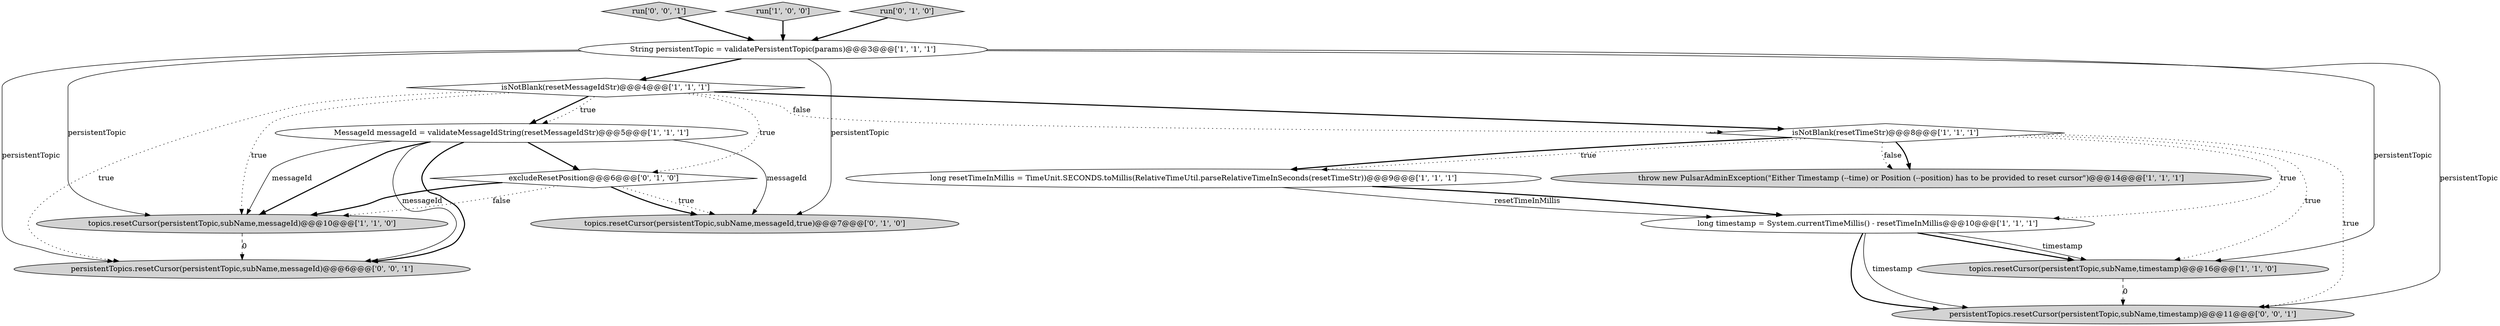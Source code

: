 digraph {
7 [style = filled, label = "String persistentTopic = validatePersistentTopic(params)@@@3@@@['1', '1', '1']", fillcolor = white, shape = ellipse image = "AAA0AAABBB1BBB"];
15 [style = filled, label = "persistentTopics.resetCursor(persistentTopic,subName,messageId)@@@6@@@['0', '0', '1']", fillcolor = lightgray, shape = ellipse image = "AAA0AAABBB3BBB"];
13 [style = filled, label = "run['0', '0', '1']", fillcolor = lightgray, shape = diamond image = "AAA0AAABBB3BBB"];
5 [style = filled, label = "long resetTimeInMillis = TimeUnit.SECONDS.toMillis(RelativeTimeUtil.parseRelativeTimeInSeconds(resetTimeStr))@@@9@@@['1', '1', '1']", fillcolor = white, shape = ellipse image = "AAA0AAABBB1BBB"];
3 [style = filled, label = "isNotBlank(resetTimeStr)@@@8@@@['1', '1', '1']", fillcolor = white, shape = diamond image = "AAA0AAABBB1BBB"];
8 [style = filled, label = "long timestamp = System.currentTimeMillis() - resetTimeInMillis@@@10@@@['1', '1', '1']", fillcolor = white, shape = ellipse image = "AAA0AAABBB1BBB"];
12 [style = filled, label = "excludeResetPosition@@@6@@@['0', '1', '0']", fillcolor = white, shape = diamond image = "AAA1AAABBB2BBB"];
9 [style = filled, label = "run['1', '0', '0']", fillcolor = lightgray, shape = diamond image = "AAA0AAABBB1BBB"];
2 [style = filled, label = "topics.resetCursor(persistentTopic,subName,messageId)@@@10@@@['1', '1', '0']", fillcolor = lightgray, shape = ellipse image = "AAA0AAABBB1BBB"];
4 [style = filled, label = "isNotBlank(resetMessageIdStr)@@@4@@@['1', '1', '1']", fillcolor = white, shape = diamond image = "AAA0AAABBB1BBB"];
0 [style = filled, label = "topics.resetCursor(persistentTopic,subName,timestamp)@@@16@@@['1', '1', '0']", fillcolor = lightgray, shape = ellipse image = "AAA0AAABBB1BBB"];
14 [style = filled, label = "persistentTopics.resetCursor(persistentTopic,subName,timestamp)@@@11@@@['0', '0', '1']", fillcolor = lightgray, shape = ellipse image = "AAA0AAABBB3BBB"];
6 [style = filled, label = "MessageId messageId = validateMessageIdString(resetMessageIdStr)@@@5@@@['1', '1', '1']", fillcolor = white, shape = ellipse image = "AAA0AAABBB1BBB"];
11 [style = filled, label = "run['0', '1', '0']", fillcolor = lightgray, shape = diamond image = "AAA0AAABBB2BBB"];
1 [style = filled, label = "throw new PulsarAdminException(\"Either Timestamp (--time) or Position (--position) has to be provided to reset cursor\")@@@14@@@['1', '1', '1']", fillcolor = lightgray, shape = ellipse image = "AAA0AAABBB1BBB"];
10 [style = filled, label = "topics.resetCursor(persistentTopic,subName,messageId,true)@@@7@@@['0', '1', '0']", fillcolor = lightgray, shape = ellipse image = "AAA1AAABBB2BBB"];
12->10 [style = dotted, label="true"];
6->15 [style = solid, label="messageId"];
4->6 [style = bold, label=""];
8->14 [style = bold, label=""];
13->7 [style = bold, label=""];
5->8 [style = bold, label=""];
7->15 [style = solid, label="persistentTopic"];
4->3 [style = dotted, label="false"];
12->2 [style = dotted, label="false"];
8->0 [style = bold, label=""];
6->15 [style = bold, label=""];
4->12 [style = dotted, label="true"];
12->2 [style = bold, label=""];
7->0 [style = solid, label="persistentTopic"];
3->8 [style = dotted, label="true"];
3->14 [style = dotted, label="true"];
0->14 [style = dashed, label="0"];
8->14 [style = solid, label="timestamp"];
2->15 [style = dashed, label="0"];
3->5 [style = bold, label=""];
3->1 [style = bold, label=""];
6->2 [style = bold, label=""];
5->8 [style = solid, label="resetTimeInMillis"];
11->7 [style = bold, label=""];
7->10 [style = solid, label="persistentTopic"];
3->0 [style = dotted, label="true"];
12->10 [style = bold, label=""];
8->0 [style = solid, label="timestamp"];
4->15 [style = dotted, label="true"];
7->2 [style = solid, label="persistentTopic"];
7->4 [style = bold, label=""];
6->2 [style = solid, label="messageId"];
6->12 [style = bold, label=""];
7->14 [style = solid, label="persistentTopic"];
3->1 [style = dotted, label="false"];
6->10 [style = solid, label="messageId"];
4->6 [style = dotted, label="true"];
3->5 [style = dotted, label="true"];
4->3 [style = bold, label=""];
4->2 [style = dotted, label="true"];
9->7 [style = bold, label=""];
}

